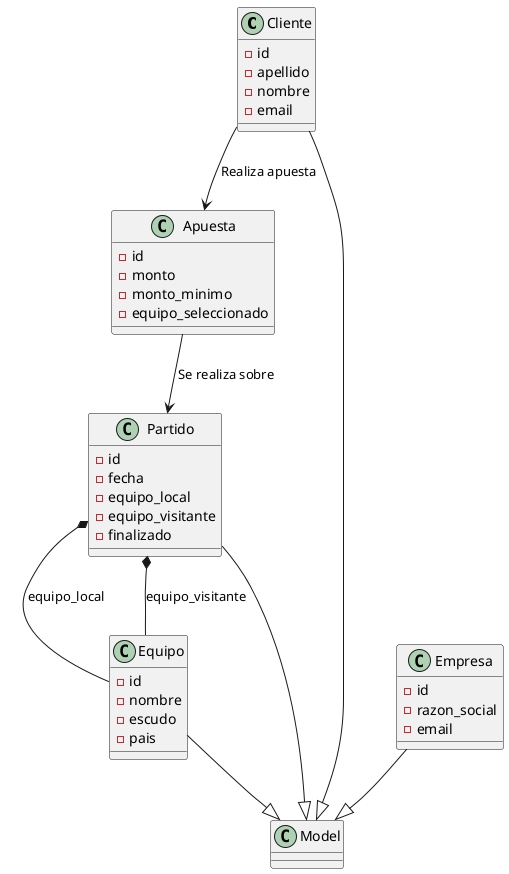 @startuml:


class Cliente {
    - id
    - apellido
    - nombre 
    - email
}

class Empresa {
    - id
    - razon_social
    - email
}

class Equipo {
    - id
    - nombre
    - escudo
    - pais
}


class Apuesta {
    - id
    - monto 
    - monto_minimo
    - equipo_seleccionado
}

class Partido {
    - id
    - fecha
    - equipo_local
    - equipo_visitante
    - finalizado
    
}

Partido *-- Equipo: equipo_local
Partido *-- Equipo: equipo_visitante
Cliente --> Apuesta: Realiza apuesta
Cliente --|> Model
Empresa --|> Model
Equipo --|> Model
Partido --|> Model
Apuesta --> Partido: Se realiza sobre


@enduml